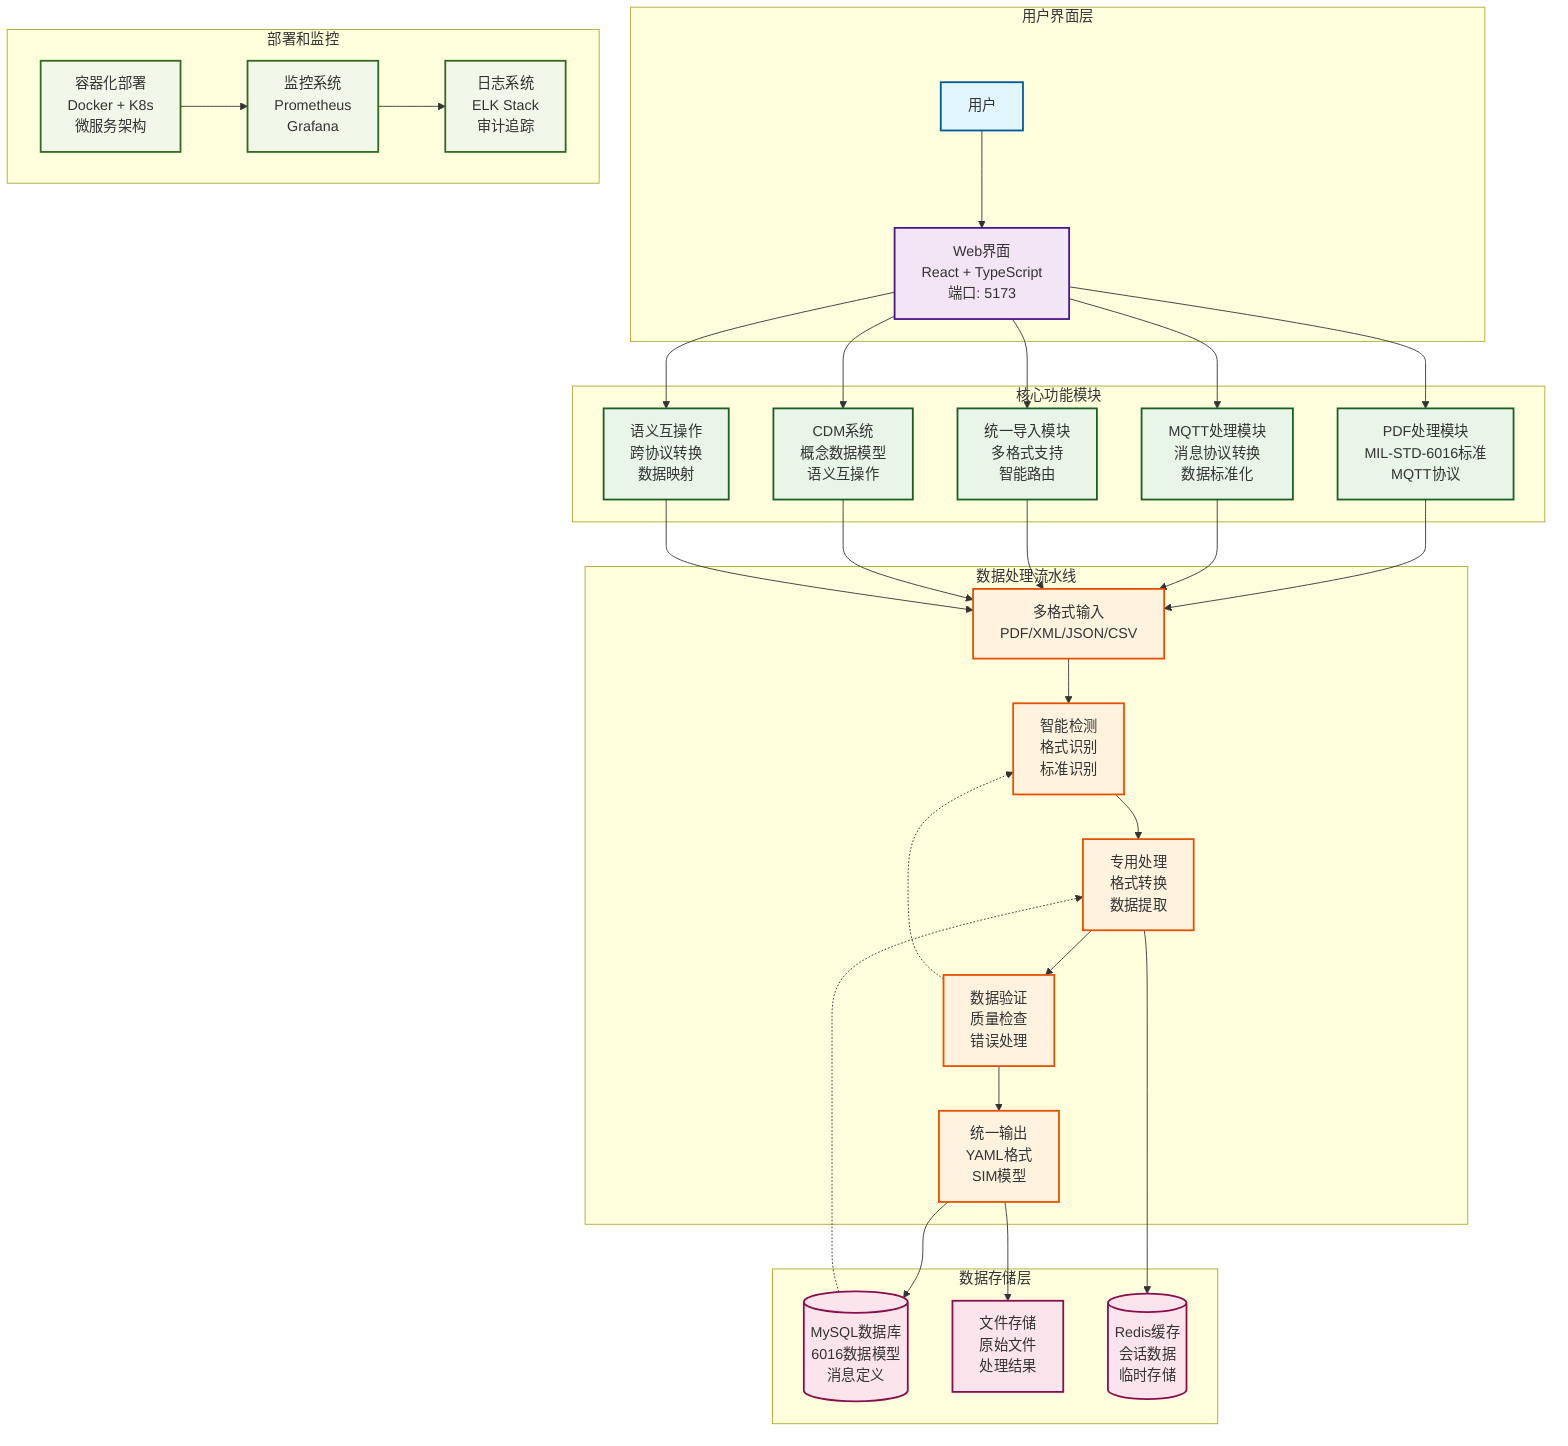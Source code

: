 graph TB
    %% 6016-app 系统概览图
    
    subgraph "用户界面层"
        USER[用户]
        WEB_UI[Web界面<br/>React + TypeScript<br/>端口: 5173]
    end
    
    subgraph "核心功能模块"
        PDF_PROCESSING[PDF处理模块<br/>MIL-STD-6016标准<br/>MQTT协议]
        MQTT_PROCESSING[MQTT处理模块<br/>消息协议转换<br/>数据标准化]
        UNIVERSAL_IMPORT[统一导入模块<br/>多格式支持<br/>智能路由]
        CDM_SYSTEM[CDM系统<br/>概念数据模型<br/>语义互操作]
        SEMANTIC_INTEROP[语义互操作<br/>跨协议转换<br/>数据映射]
    end
    
    subgraph "数据处理流水线"
        INPUT[多格式输入<br/>PDF/XML/JSON/CSV]
        DETECTION[智能检测<br/>格式识别<br/>标准识别]
        PROCESSING[专用处理<br/>格式转换<br/>数据提取]
        VALIDATION[数据验证<br/>质量检查<br/>错误处理]
        OUTPUT[统一输出<br/>YAML格式<br/>SIM模型]
    end
    
    subgraph "数据存储层"
        DATABASE[(MySQL数据库<br/>6016数据模型<br/>消息定义)]
        FILES[文件存储<br/>原始文件<br/>处理结果]
        CACHE[(Redis缓存<br/>会话数据<br/>临时存储)]
    end
    
    subgraph "部署和监控"
        DEPLOYMENT[容器化部署<br/>Docker + K8s<br/>微服务架构]
        MONITORING[监控系统<br/>Prometheus<br/>Grafana]
        LOGGING[日志系统<br/>ELK Stack<br/>审计追踪]
    end
    
    %% 主要连接关系
    USER --> WEB_UI
    WEB_UI --> PDF_PROCESSING
    WEB_UI --> MQTT_PROCESSING
    WEB_UI --> UNIVERSAL_IMPORT
    WEB_UI --> CDM_SYSTEM
    WEB_UI --> SEMANTIC_INTEROP
    
    PDF_PROCESSING --> INPUT
    MQTT_PROCESSING --> INPUT
    UNIVERSAL_IMPORT --> INPUT
    CDM_SYSTEM --> INPUT
    SEMANTIC_INTEROP --> INPUT
    
    INPUT --> DETECTION
    DETECTION --> PROCESSING
    PROCESSING --> VALIDATION
    VALIDATION --> OUTPUT
    
    OUTPUT --> DATABASE
    OUTPUT --> FILES
    PROCESSING --> CACHE
    
    DEPLOYMENT --> MONITORING
    MONITORING --> LOGGING
    
    %% 反馈循环
    VALIDATION -.-> DETECTION
    DATABASE -.-> PROCESSING
    
    %% 样式定义
    classDef user fill:#e1f5fe,stroke:#01579b,stroke-width:2px
    classDef ui fill:#f3e5f5,stroke:#4a148c,stroke-width:2px
    classDef module fill:#e8f5e8,stroke:#1b5e20,stroke-width:2px
    classDef pipeline fill:#fff3e0,stroke:#e65100,stroke-width:2px
    classDef storage fill:#fce4ec,stroke:#880e4f,stroke-width:2px
    classDef infra fill:#f1f8e9,stroke:#33691e,stroke-width:2px
    
    class USER user
    class WEB_UI ui
    class PDF_PROCESSING,MQTT_PROCESSING,UNIVERSAL_IMPORT,CDM_SYSTEM,SEMANTIC_INTEROP module
    class INPUT,DETECTION,PROCESSING,VALIDATION,OUTPUT pipeline
    class DATABASE,FILES,CACHE storage
    class DEPLOYMENT,MONITORING,LOGGING infra